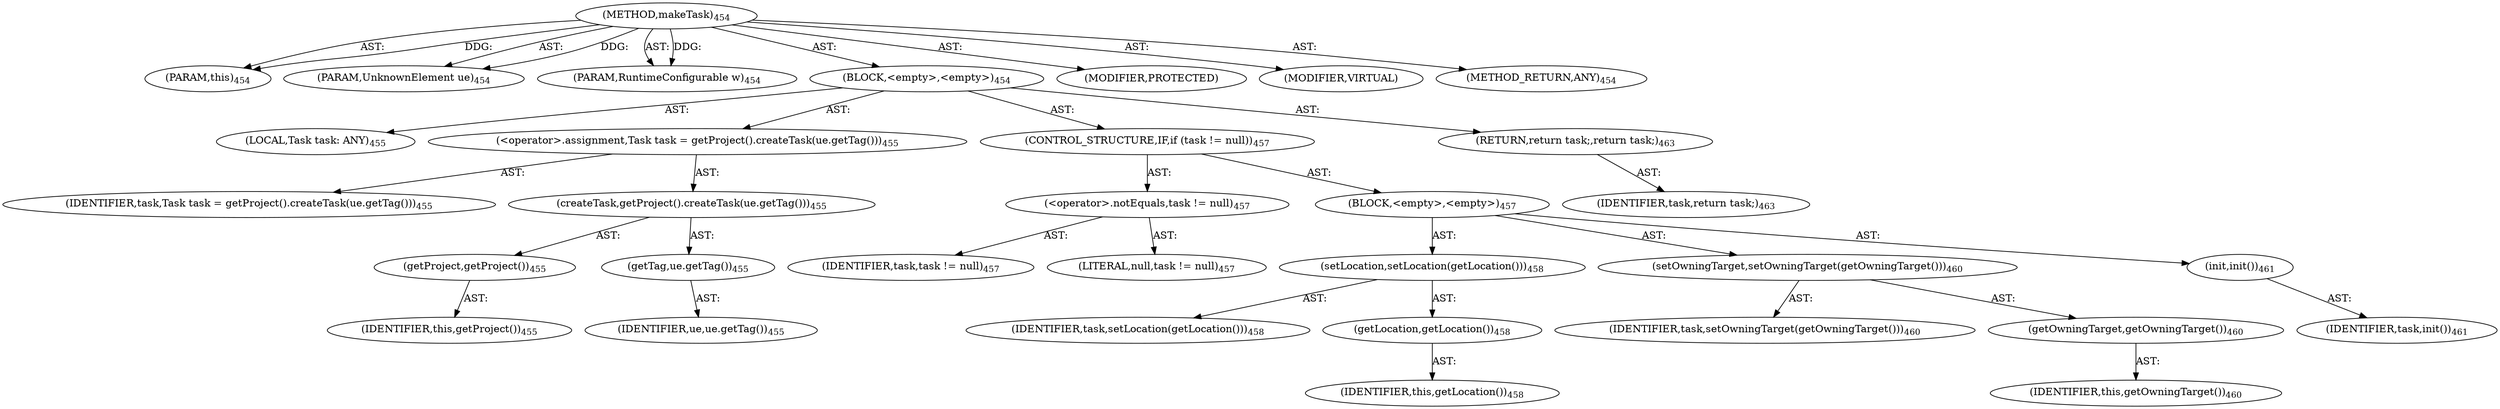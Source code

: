 digraph "makeTask" {  
"111669149716" [label = <(METHOD,makeTask)<SUB>454</SUB>> ]
"115964117001" [label = <(PARAM,this)<SUB>454</SUB>> ]
"115964117033" [label = <(PARAM,UnknownElement ue)<SUB>454</SUB>> ]
"115964117034" [label = <(PARAM,RuntimeConfigurable w)<SUB>454</SUB>> ]
"25769803827" [label = <(BLOCK,&lt;empty&gt;,&lt;empty&gt;)<SUB>454</SUB>> ]
"94489280530" [label = <(LOCAL,Task task: ANY)<SUB>455</SUB>> ]
"30064771263" [label = <(&lt;operator&gt;.assignment,Task task = getProject().createTask(ue.getTag()))<SUB>455</SUB>> ]
"68719476919" [label = <(IDENTIFIER,task,Task task = getProject().createTask(ue.getTag()))<SUB>455</SUB>> ]
"30064771264" [label = <(createTask,getProject().createTask(ue.getTag()))<SUB>455</SUB>> ]
"30064771265" [label = <(getProject,getProject())<SUB>455</SUB>> ]
"68719476761" [label = <(IDENTIFIER,this,getProject())<SUB>455</SUB>> ]
"30064771266" [label = <(getTag,ue.getTag())<SUB>455</SUB>> ]
"68719476920" [label = <(IDENTIFIER,ue,ue.getTag())<SUB>455</SUB>> ]
"47244640286" [label = <(CONTROL_STRUCTURE,IF,if (task != null))<SUB>457</SUB>> ]
"30064771267" [label = <(&lt;operator&gt;.notEquals,task != null)<SUB>457</SUB>> ]
"68719476921" [label = <(IDENTIFIER,task,task != null)<SUB>457</SUB>> ]
"90194313231" [label = <(LITERAL,null,task != null)<SUB>457</SUB>> ]
"25769803828" [label = <(BLOCK,&lt;empty&gt;,&lt;empty&gt;)<SUB>457</SUB>> ]
"30064771268" [label = <(setLocation,setLocation(getLocation()))<SUB>458</SUB>> ]
"68719476922" [label = <(IDENTIFIER,task,setLocation(getLocation()))<SUB>458</SUB>> ]
"30064771269" [label = <(getLocation,getLocation())<SUB>458</SUB>> ]
"68719476762" [label = <(IDENTIFIER,this,getLocation())<SUB>458</SUB>> ]
"30064771270" [label = <(setOwningTarget,setOwningTarget(getOwningTarget()))<SUB>460</SUB>> ]
"68719476923" [label = <(IDENTIFIER,task,setOwningTarget(getOwningTarget()))<SUB>460</SUB>> ]
"30064771271" [label = <(getOwningTarget,getOwningTarget())<SUB>460</SUB>> ]
"68719476763" [label = <(IDENTIFIER,this,getOwningTarget())<SUB>460</SUB>> ]
"30064771272" [label = <(init,init())<SUB>461</SUB>> ]
"68719476924" [label = <(IDENTIFIER,task,init())<SUB>461</SUB>> ]
"146028888073" [label = <(RETURN,return task;,return task;)<SUB>463</SUB>> ]
"68719476925" [label = <(IDENTIFIER,task,return task;)<SUB>463</SUB>> ]
"133143986222" [label = <(MODIFIER,PROTECTED)> ]
"133143986223" [label = <(MODIFIER,VIRTUAL)> ]
"128849018900" [label = <(METHOD_RETURN,ANY)<SUB>454</SUB>> ]
  "111669149716" -> "115964117001"  [ label = "AST: "] 
  "111669149716" -> "115964117033"  [ label = "AST: "] 
  "111669149716" -> "115964117034"  [ label = "AST: "] 
  "111669149716" -> "25769803827"  [ label = "AST: "] 
  "111669149716" -> "133143986222"  [ label = "AST: "] 
  "111669149716" -> "133143986223"  [ label = "AST: "] 
  "111669149716" -> "128849018900"  [ label = "AST: "] 
  "25769803827" -> "94489280530"  [ label = "AST: "] 
  "25769803827" -> "30064771263"  [ label = "AST: "] 
  "25769803827" -> "47244640286"  [ label = "AST: "] 
  "25769803827" -> "146028888073"  [ label = "AST: "] 
  "30064771263" -> "68719476919"  [ label = "AST: "] 
  "30064771263" -> "30064771264"  [ label = "AST: "] 
  "30064771264" -> "30064771265"  [ label = "AST: "] 
  "30064771264" -> "30064771266"  [ label = "AST: "] 
  "30064771265" -> "68719476761"  [ label = "AST: "] 
  "30064771266" -> "68719476920"  [ label = "AST: "] 
  "47244640286" -> "30064771267"  [ label = "AST: "] 
  "47244640286" -> "25769803828"  [ label = "AST: "] 
  "30064771267" -> "68719476921"  [ label = "AST: "] 
  "30064771267" -> "90194313231"  [ label = "AST: "] 
  "25769803828" -> "30064771268"  [ label = "AST: "] 
  "25769803828" -> "30064771270"  [ label = "AST: "] 
  "25769803828" -> "30064771272"  [ label = "AST: "] 
  "30064771268" -> "68719476922"  [ label = "AST: "] 
  "30064771268" -> "30064771269"  [ label = "AST: "] 
  "30064771269" -> "68719476762"  [ label = "AST: "] 
  "30064771270" -> "68719476923"  [ label = "AST: "] 
  "30064771270" -> "30064771271"  [ label = "AST: "] 
  "30064771271" -> "68719476763"  [ label = "AST: "] 
  "30064771272" -> "68719476924"  [ label = "AST: "] 
  "146028888073" -> "68719476925"  [ label = "AST: "] 
  "111669149716" -> "115964117001"  [ label = "DDG: "] 
  "111669149716" -> "115964117033"  [ label = "DDG: "] 
  "111669149716" -> "115964117034"  [ label = "DDG: "] 
}
